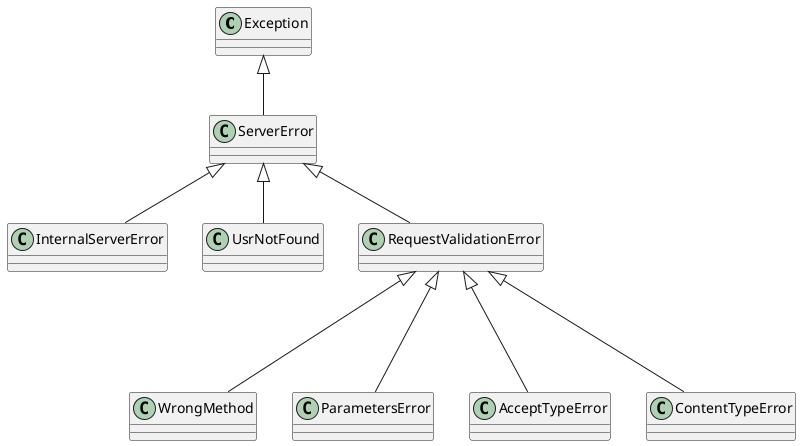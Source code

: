 @startuml
Exception <|-- ServerError
ServerError <|-- InternalServerError
ServerError <|-- UsrNotFound
ServerError <|-- RequestValidationError
RequestValidationError <|--- WrongMethod
RequestValidationError <|--- ParametersError
RequestValidationError <|--- AcceptTypeError
RequestValidationError <|--- ContentTypeError
@enduml